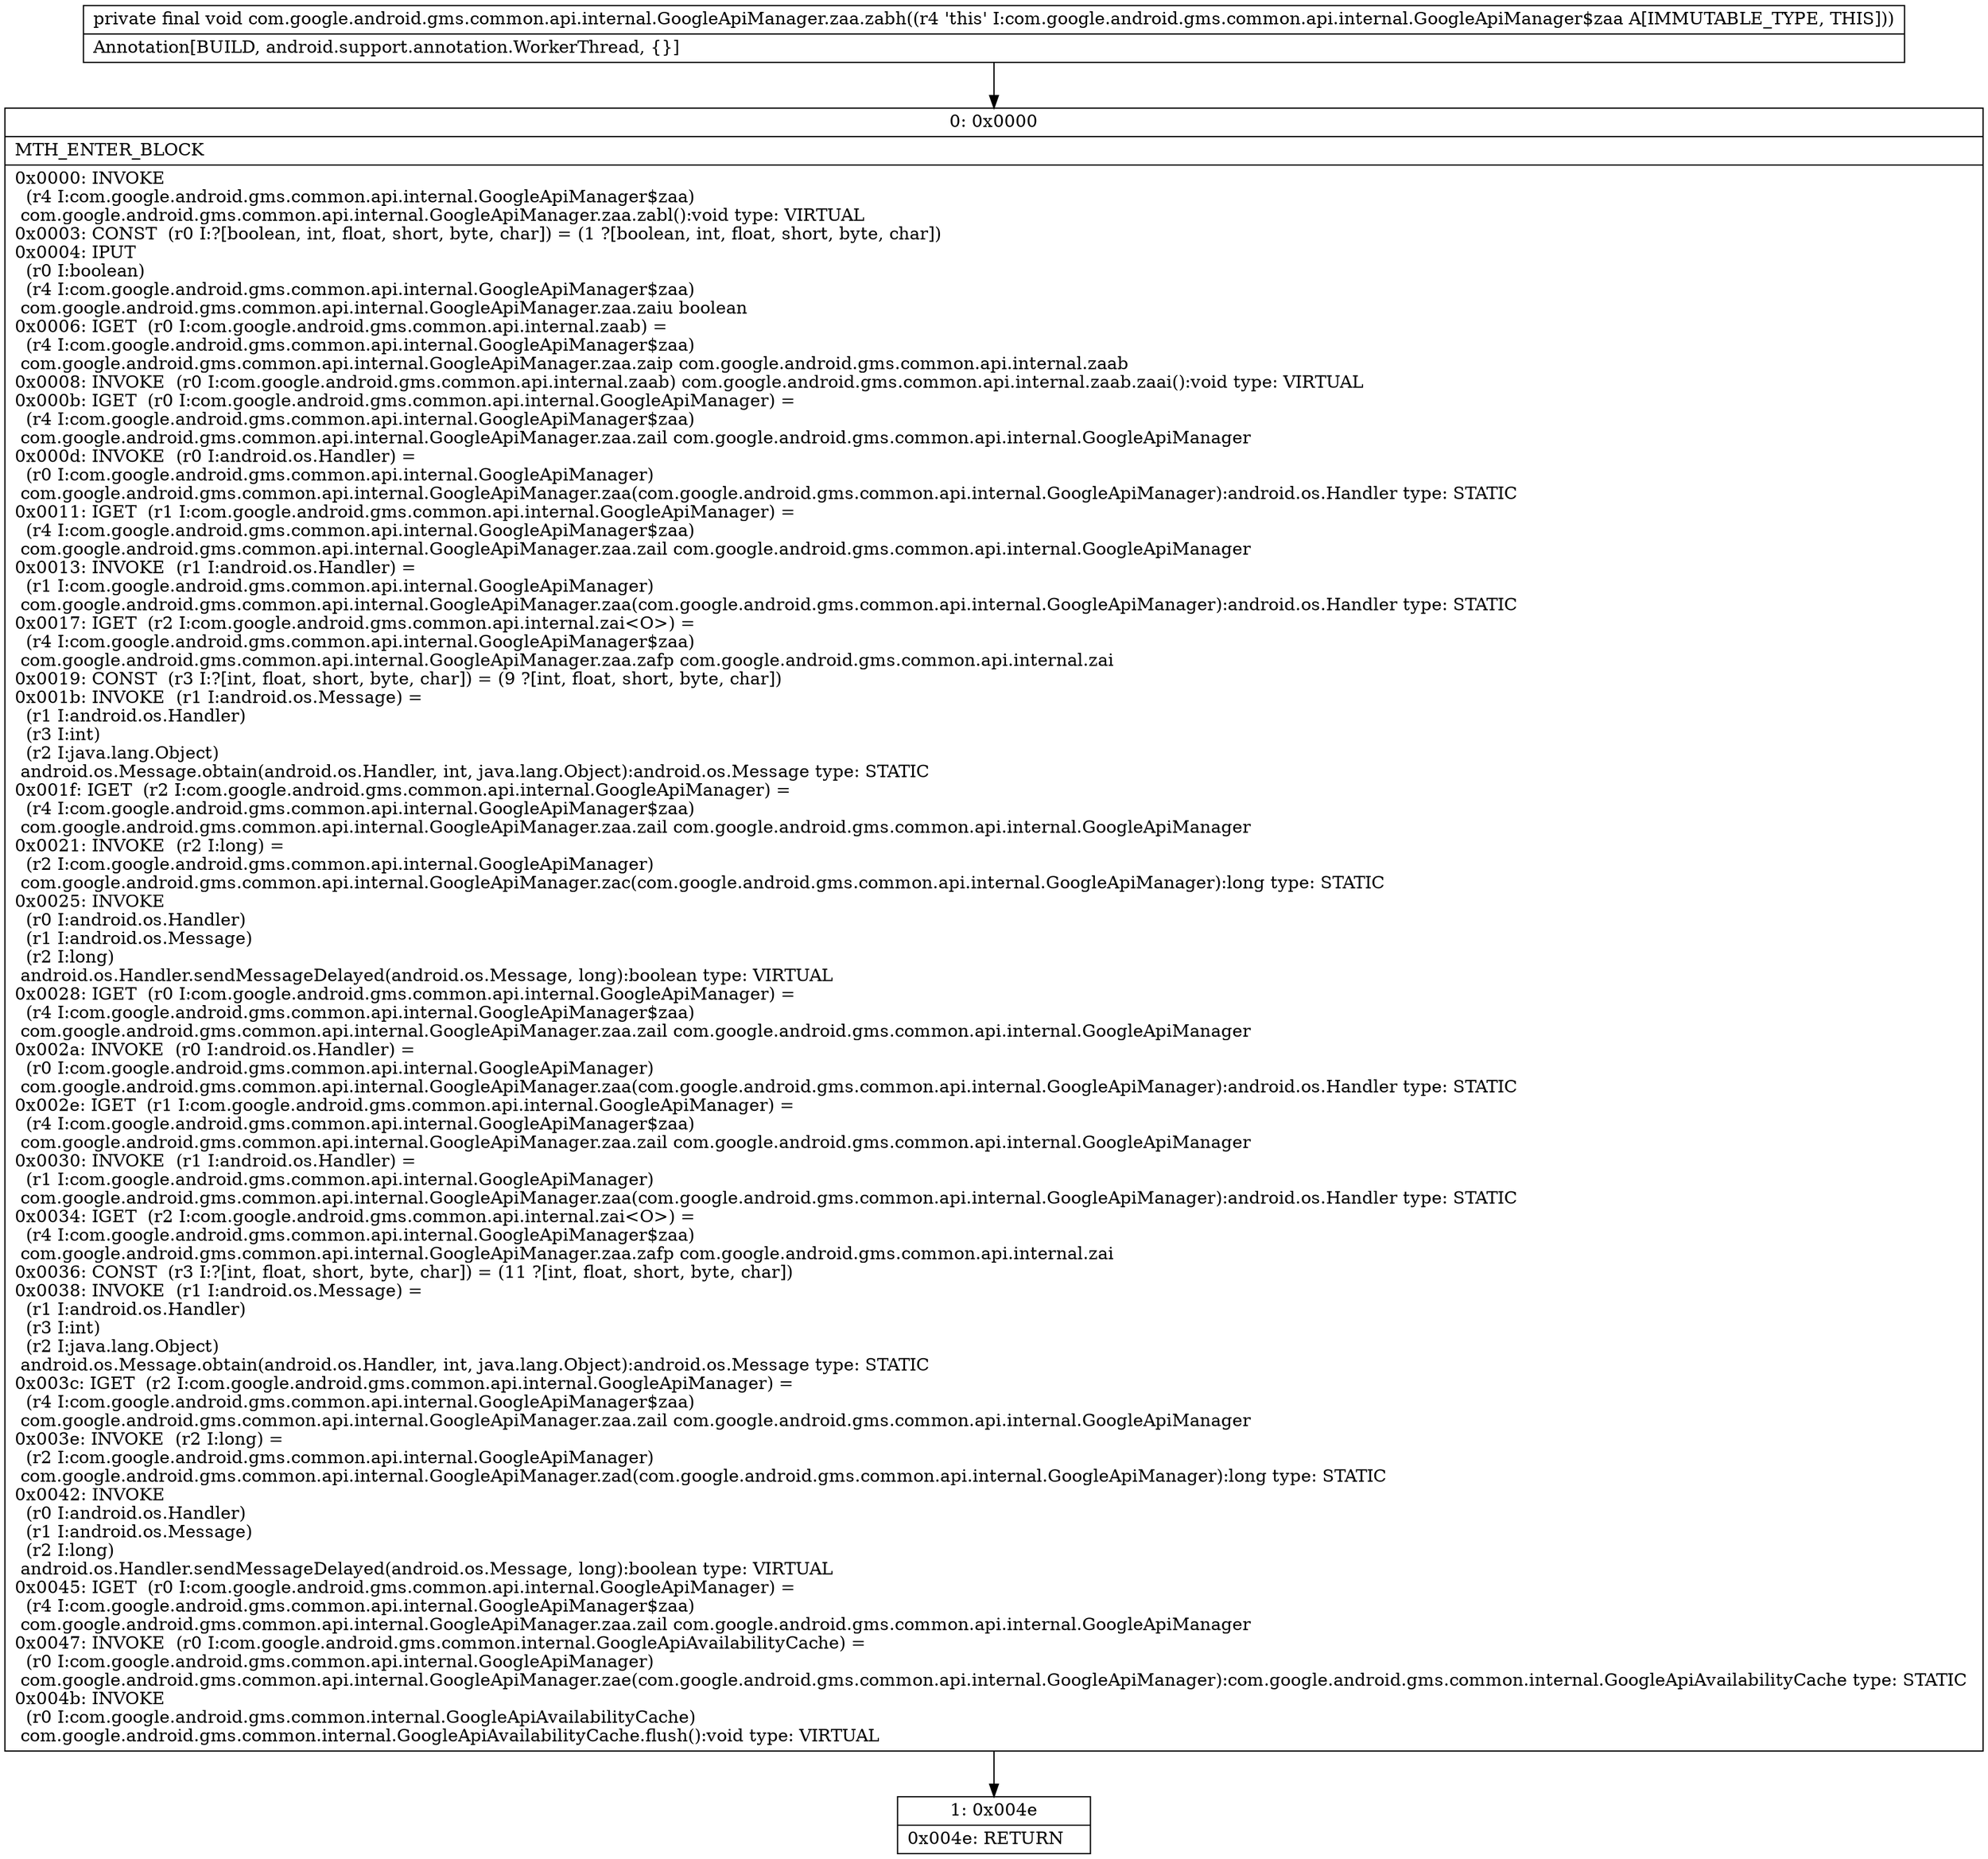 digraph "CFG forcom.google.android.gms.common.api.internal.GoogleApiManager.zaa.zabh()V" {
Node_0 [shape=record,label="{0\:\ 0x0000|MTH_ENTER_BLOCK\l|0x0000: INVOKE  \l  (r4 I:com.google.android.gms.common.api.internal.GoogleApiManager$zaa)\l com.google.android.gms.common.api.internal.GoogleApiManager.zaa.zabl():void type: VIRTUAL \l0x0003: CONST  (r0 I:?[boolean, int, float, short, byte, char]) = (1 ?[boolean, int, float, short, byte, char]) \l0x0004: IPUT  \l  (r0 I:boolean)\l  (r4 I:com.google.android.gms.common.api.internal.GoogleApiManager$zaa)\l com.google.android.gms.common.api.internal.GoogleApiManager.zaa.zaiu boolean \l0x0006: IGET  (r0 I:com.google.android.gms.common.api.internal.zaab) = \l  (r4 I:com.google.android.gms.common.api.internal.GoogleApiManager$zaa)\l com.google.android.gms.common.api.internal.GoogleApiManager.zaa.zaip com.google.android.gms.common.api.internal.zaab \l0x0008: INVOKE  (r0 I:com.google.android.gms.common.api.internal.zaab) com.google.android.gms.common.api.internal.zaab.zaai():void type: VIRTUAL \l0x000b: IGET  (r0 I:com.google.android.gms.common.api.internal.GoogleApiManager) = \l  (r4 I:com.google.android.gms.common.api.internal.GoogleApiManager$zaa)\l com.google.android.gms.common.api.internal.GoogleApiManager.zaa.zail com.google.android.gms.common.api.internal.GoogleApiManager \l0x000d: INVOKE  (r0 I:android.os.Handler) = \l  (r0 I:com.google.android.gms.common.api.internal.GoogleApiManager)\l com.google.android.gms.common.api.internal.GoogleApiManager.zaa(com.google.android.gms.common.api.internal.GoogleApiManager):android.os.Handler type: STATIC \l0x0011: IGET  (r1 I:com.google.android.gms.common.api.internal.GoogleApiManager) = \l  (r4 I:com.google.android.gms.common.api.internal.GoogleApiManager$zaa)\l com.google.android.gms.common.api.internal.GoogleApiManager.zaa.zail com.google.android.gms.common.api.internal.GoogleApiManager \l0x0013: INVOKE  (r1 I:android.os.Handler) = \l  (r1 I:com.google.android.gms.common.api.internal.GoogleApiManager)\l com.google.android.gms.common.api.internal.GoogleApiManager.zaa(com.google.android.gms.common.api.internal.GoogleApiManager):android.os.Handler type: STATIC \l0x0017: IGET  (r2 I:com.google.android.gms.common.api.internal.zai\<O\>) = \l  (r4 I:com.google.android.gms.common.api.internal.GoogleApiManager$zaa)\l com.google.android.gms.common.api.internal.GoogleApiManager.zaa.zafp com.google.android.gms.common.api.internal.zai \l0x0019: CONST  (r3 I:?[int, float, short, byte, char]) = (9 ?[int, float, short, byte, char]) \l0x001b: INVOKE  (r1 I:android.os.Message) = \l  (r1 I:android.os.Handler)\l  (r3 I:int)\l  (r2 I:java.lang.Object)\l android.os.Message.obtain(android.os.Handler, int, java.lang.Object):android.os.Message type: STATIC \l0x001f: IGET  (r2 I:com.google.android.gms.common.api.internal.GoogleApiManager) = \l  (r4 I:com.google.android.gms.common.api.internal.GoogleApiManager$zaa)\l com.google.android.gms.common.api.internal.GoogleApiManager.zaa.zail com.google.android.gms.common.api.internal.GoogleApiManager \l0x0021: INVOKE  (r2 I:long) = \l  (r2 I:com.google.android.gms.common.api.internal.GoogleApiManager)\l com.google.android.gms.common.api.internal.GoogleApiManager.zac(com.google.android.gms.common.api.internal.GoogleApiManager):long type: STATIC \l0x0025: INVOKE  \l  (r0 I:android.os.Handler)\l  (r1 I:android.os.Message)\l  (r2 I:long)\l android.os.Handler.sendMessageDelayed(android.os.Message, long):boolean type: VIRTUAL \l0x0028: IGET  (r0 I:com.google.android.gms.common.api.internal.GoogleApiManager) = \l  (r4 I:com.google.android.gms.common.api.internal.GoogleApiManager$zaa)\l com.google.android.gms.common.api.internal.GoogleApiManager.zaa.zail com.google.android.gms.common.api.internal.GoogleApiManager \l0x002a: INVOKE  (r0 I:android.os.Handler) = \l  (r0 I:com.google.android.gms.common.api.internal.GoogleApiManager)\l com.google.android.gms.common.api.internal.GoogleApiManager.zaa(com.google.android.gms.common.api.internal.GoogleApiManager):android.os.Handler type: STATIC \l0x002e: IGET  (r1 I:com.google.android.gms.common.api.internal.GoogleApiManager) = \l  (r4 I:com.google.android.gms.common.api.internal.GoogleApiManager$zaa)\l com.google.android.gms.common.api.internal.GoogleApiManager.zaa.zail com.google.android.gms.common.api.internal.GoogleApiManager \l0x0030: INVOKE  (r1 I:android.os.Handler) = \l  (r1 I:com.google.android.gms.common.api.internal.GoogleApiManager)\l com.google.android.gms.common.api.internal.GoogleApiManager.zaa(com.google.android.gms.common.api.internal.GoogleApiManager):android.os.Handler type: STATIC \l0x0034: IGET  (r2 I:com.google.android.gms.common.api.internal.zai\<O\>) = \l  (r4 I:com.google.android.gms.common.api.internal.GoogleApiManager$zaa)\l com.google.android.gms.common.api.internal.GoogleApiManager.zaa.zafp com.google.android.gms.common.api.internal.zai \l0x0036: CONST  (r3 I:?[int, float, short, byte, char]) = (11 ?[int, float, short, byte, char]) \l0x0038: INVOKE  (r1 I:android.os.Message) = \l  (r1 I:android.os.Handler)\l  (r3 I:int)\l  (r2 I:java.lang.Object)\l android.os.Message.obtain(android.os.Handler, int, java.lang.Object):android.os.Message type: STATIC \l0x003c: IGET  (r2 I:com.google.android.gms.common.api.internal.GoogleApiManager) = \l  (r4 I:com.google.android.gms.common.api.internal.GoogleApiManager$zaa)\l com.google.android.gms.common.api.internal.GoogleApiManager.zaa.zail com.google.android.gms.common.api.internal.GoogleApiManager \l0x003e: INVOKE  (r2 I:long) = \l  (r2 I:com.google.android.gms.common.api.internal.GoogleApiManager)\l com.google.android.gms.common.api.internal.GoogleApiManager.zad(com.google.android.gms.common.api.internal.GoogleApiManager):long type: STATIC \l0x0042: INVOKE  \l  (r0 I:android.os.Handler)\l  (r1 I:android.os.Message)\l  (r2 I:long)\l android.os.Handler.sendMessageDelayed(android.os.Message, long):boolean type: VIRTUAL \l0x0045: IGET  (r0 I:com.google.android.gms.common.api.internal.GoogleApiManager) = \l  (r4 I:com.google.android.gms.common.api.internal.GoogleApiManager$zaa)\l com.google.android.gms.common.api.internal.GoogleApiManager.zaa.zail com.google.android.gms.common.api.internal.GoogleApiManager \l0x0047: INVOKE  (r0 I:com.google.android.gms.common.internal.GoogleApiAvailabilityCache) = \l  (r0 I:com.google.android.gms.common.api.internal.GoogleApiManager)\l com.google.android.gms.common.api.internal.GoogleApiManager.zae(com.google.android.gms.common.api.internal.GoogleApiManager):com.google.android.gms.common.internal.GoogleApiAvailabilityCache type: STATIC \l0x004b: INVOKE  \l  (r0 I:com.google.android.gms.common.internal.GoogleApiAvailabilityCache)\l com.google.android.gms.common.internal.GoogleApiAvailabilityCache.flush():void type: VIRTUAL \l}"];
Node_1 [shape=record,label="{1\:\ 0x004e|0x004e: RETURN   \l}"];
MethodNode[shape=record,label="{private final void com.google.android.gms.common.api.internal.GoogleApiManager.zaa.zabh((r4 'this' I:com.google.android.gms.common.api.internal.GoogleApiManager$zaa A[IMMUTABLE_TYPE, THIS]))  | Annotation[BUILD, android.support.annotation.WorkerThread, \{\}]\l}"];
MethodNode -> Node_0;
Node_0 -> Node_1;
}

